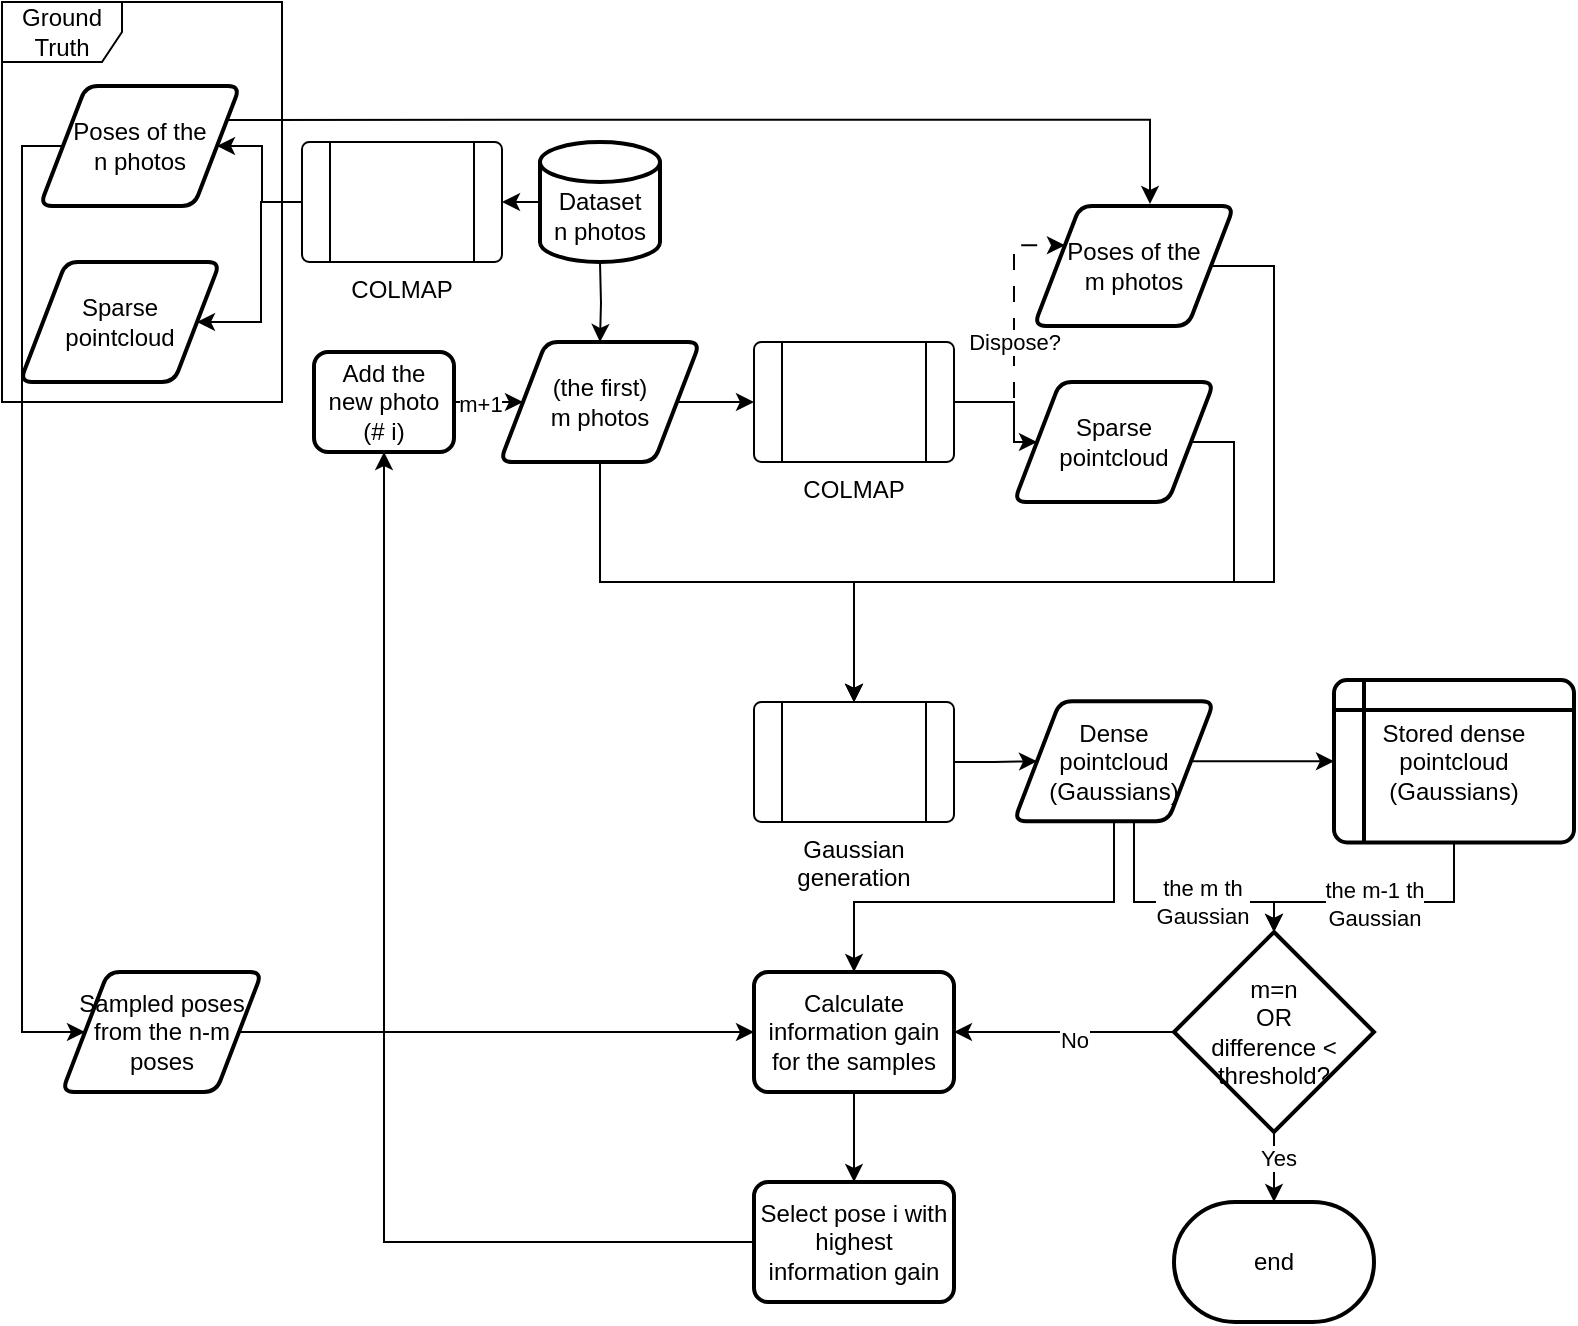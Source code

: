 <mxfile version="24.7.7">
  <diagram name="Page-1" id="gbWnPnMej0P_cx9KqhF2">
    <mxGraphModel dx="1728" dy="986" grid="1" gridSize="10" guides="1" tooltips="1" connect="1" arrows="1" fold="1" page="1" pageScale="1" pageWidth="850" pageHeight="1100" math="0" shadow="0">
      <root>
        <mxCell id="0" />
        <mxCell id="1" parent="0" />
        <mxCell id="fSwqhFim7r9Q-32ykTKr-3" style="edgeStyle=orthogonalEdgeStyle;rounded=0;orthogonalLoop=1;jettySize=auto;html=1;exitX=0.5;exitY=1;exitDx=0;exitDy=0;exitPerimeter=0;entryX=0.5;entryY=0;entryDx=0;entryDy=0;entryPerimeter=0;" parent="1" edge="1">
          <mxGeometry relative="1" as="geometry">
            <mxPoint x="319" y="240" as="sourcePoint" />
            <mxPoint x="319" y="280" as="targetPoint" />
          </mxGeometry>
        </mxCell>
        <mxCell id="fSwqhFim7r9Q-32ykTKr-31" style="edgeStyle=orthogonalEdgeStyle;rounded=0;orthogonalLoop=1;jettySize=auto;html=1;exitX=0;exitY=0.5;exitDx=0;exitDy=0;exitPerimeter=0;entryX=1;entryY=0.5;entryDx=0;entryDy=0;" parent="1" source="fSwqhFim7r9Q-32ykTKr-4" target="fSwqhFim7r9Q-32ykTKr-30" edge="1">
          <mxGeometry relative="1" as="geometry" />
        </mxCell>
        <mxCell id="fSwqhFim7r9Q-32ykTKr-4" value="&lt;br&gt;Dataset &lt;br&gt;n photos" style="strokeWidth=2;html=1;shape=mxgraph.flowchart.database;whiteSpace=wrap;" parent="1" vertex="1">
          <mxGeometry x="289" y="180" width="60" height="60" as="geometry" />
        </mxCell>
        <mxCell id="fSwqhFim7r9Q-32ykTKr-7" style="edgeStyle=orthogonalEdgeStyle;rounded=0;orthogonalLoop=1;jettySize=auto;html=1;exitX=1;exitY=0.5;exitDx=0;exitDy=0;entryX=0;entryY=0.5;entryDx=0;entryDy=0;" parent="1" source="fSwqhFim7r9Q-32ykTKr-5" target="fSwqhFim7r9Q-32ykTKr-6" edge="1">
          <mxGeometry relative="1" as="geometry" />
        </mxCell>
        <mxCell id="fSwqhFim7r9Q-32ykTKr-13" style="edgeStyle=orthogonalEdgeStyle;rounded=0;orthogonalLoop=1;jettySize=auto;html=1;exitX=0.5;exitY=1;exitDx=0;exitDy=0;" parent="1" source="fSwqhFim7r9Q-32ykTKr-5" target="fSwqhFim7r9Q-32ykTKr-12" edge="1">
          <mxGeometry relative="1" as="geometry" />
        </mxCell>
        <mxCell id="fSwqhFim7r9Q-32ykTKr-5" value="(the first)&lt;br&gt;m photos" style="shape=parallelogram;html=1;strokeWidth=2;perimeter=parallelogramPerimeter;whiteSpace=wrap;rounded=1;arcSize=12;size=0.23;" parent="1" vertex="1">
          <mxGeometry x="269" y="280" width="100" height="60" as="geometry" />
        </mxCell>
        <mxCell id="fSwqhFim7r9Q-32ykTKr-14" style="edgeStyle=orthogonalEdgeStyle;rounded=0;orthogonalLoop=1;jettySize=auto;html=1;exitX=1;exitY=0.5;exitDx=0;exitDy=0;entryX=0;entryY=0.5;entryDx=0;entryDy=0;" parent="1" source="fSwqhFim7r9Q-32ykTKr-6" target="fSwqhFim7r9Q-32ykTKr-9" edge="1">
          <mxGeometry relative="1" as="geometry">
            <Array as="points">
              <mxPoint x="526" y="310" />
              <mxPoint x="526" y="330" />
            </Array>
          </mxGeometry>
        </mxCell>
        <mxCell id="fSwqhFim7r9Q-32ykTKr-15" style="edgeStyle=orthogonalEdgeStyle;rounded=0;orthogonalLoop=1;jettySize=auto;html=1;exitX=1;exitY=0.5;exitDx=0;exitDy=0;entryX=0;entryY=0.25;entryDx=0;entryDy=0;dashed=1;dashPattern=8 8;" parent="1" source="fSwqhFim7r9Q-32ykTKr-6" target="fSwqhFim7r9Q-32ykTKr-8" edge="1">
          <mxGeometry relative="1" as="geometry">
            <Array as="points">
              <mxPoint x="526" y="310" />
              <mxPoint x="526" y="232" />
            </Array>
          </mxGeometry>
        </mxCell>
        <mxCell id="fSwqhFim7r9Q-32ykTKr-41" value="Dispose?" style="edgeLabel;html=1;align=center;verticalAlign=middle;resizable=0;points=[];" parent="fSwqhFim7r9Q-32ykTKr-15" vertex="1" connectable="0">
          <mxGeometry x="0.061" y="1" relative="1" as="geometry">
            <mxPoint x="1" y="11" as="offset" />
          </mxGeometry>
        </mxCell>
        <mxCell id="fSwqhFim7r9Q-32ykTKr-6" value="COLMAP" style="verticalLabelPosition=bottom;verticalAlign=top;html=1;shape=process;whiteSpace=wrap;rounded=1;size=0.14;arcSize=6;" parent="1" vertex="1">
          <mxGeometry x="396" y="280" width="100" height="60" as="geometry" />
        </mxCell>
        <mxCell id="fSwqhFim7r9Q-32ykTKr-17" style="edgeStyle=orthogonalEdgeStyle;rounded=0;orthogonalLoop=1;jettySize=auto;html=1;exitX=1;exitY=0.5;exitDx=0;exitDy=0;entryX=0.5;entryY=0;entryDx=0;entryDy=0;" parent="1" source="fSwqhFim7r9Q-32ykTKr-8" target="fSwqhFim7r9Q-32ykTKr-12" edge="1">
          <mxGeometry relative="1" as="geometry">
            <Array as="points">
              <mxPoint x="656" y="242" />
              <mxPoint x="656" y="400" />
              <mxPoint x="446" y="400" />
            </Array>
          </mxGeometry>
        </mxCell>
        <mxCell id="fSwqhFim7r9Q-32ykTKr-8" value="Poses of the&lt;br&gt;m photos" style="shape=parallelogram;html=1;strokeWidth=2;perimeter=parallelogramPerimeter;whiteSpace=wrap;rounded=1;arcSize=12;size=0.23;" parent="1" vertex="1">
          <mxGeometry x="536" y="212" width="100" height="60" as="geometry" />
        </mxCell>
        <mxCell id="fSwqhFim7r9Q-32ykTKr-16" style="edgeStyle=orthogonalEdgeStyle;rounded=0;orthogonalLoop=1;jettySize=auto;html=1;exitX=1;exitY=0.5;exitDx=0;exitDy=0;" parent="1" source="fSwqhFim7r9Q-32ykTKr-9" edge="1">
          <mxGeometry relative="1" as="geometry">
            <mxPoint x="446" y="460" as="targetPoint" />
            <Array as="points">
              <mxPoint x="636" y="330" />
              <mxPoint x="636" y="400" />
              <mxPoint x="446" y="400" />
            </Array>
          </mxGeometry>
        </mxCell>
        <mxCell id="fSwqhFim7r9Q-32ykTKr-9" value="Sparse&lt;br&gt;pointcloud" style="shape=parallelogram;html=1;strokeWidth=2;perimeter=parallelogramPerimeter;whiteSpace=wrap;rounded=1;arcSize=12;size=0.23;" parent="1" vertex="1">
          <mxGeometry x="526" y="300" width="100" height="60" as="geometry" />
        </mxCell>
        <mxCell id="fSwqhFim7r9Q-32ykTKr-19" style="edgeStyle=orthogonalEdgeStyle;rounded=0;orthogonalLoop=1;jettySize=auto;html=1;exitX=1;exitY=0.5;exitDx=0;exitDy=0;" parent="1" source="fSwqhFim7r9Q-32ykTKr-12" target="fSwqhFim7r9Q-32ykTKr-18" edge="1">
          <mxGeometry relative="1" as="geometry" />
        </mxCell>
        <mxCell id="fSwqhFim7r9Q-32ykTKr-12" value="Gaussian generation" style="verticalLabelPosition=bottom;verticalAlign=top;html=1;shape=process;whiteSpace=wrap;rounded=1;size=0.14;arcSize=6;" parent="1" vertex="1">
          <mxGeometry x="396" y="460" width="100" height="60" as="geometry" />
        </mxCell>
        <mxCell id="fSwqhFim7r9Q-32ykTKr-22" style="edgeStyle=orthogonalEdgeStyle;rounded=0;orthogonalLoop=1;jettySize=auto;html=1;exitX=1;exitY=0.5;exitDx=0;exitDy=0;entryX=0;entryY=0.5;entryDx=0;entryDy=0;" parent="1" source="fSwqhFim7r9Q-32ykTKr-18" target="fSwqhFim7r9Q-32ykTKr-21" edge="1">
          <mxGeometry relative="1" as="geometry" />
        </mxCell>
        <mxCell id="fSwqhFim7r9Q-32ykTKr-18" value="Dense&lt;br&gt;pointcloud&lt;br&gt;(Gaussians)" style="shape=parallelogram;html=1;strokeWidth=2;perimeter=parallelogramPerimeter;whiteSpace=wrap;rounded=1;arcSize=12;size=0.23;" parent="1" vertex="1">
          <mxGeometry x="526" y="459.63" width="100" height="60" as="geometry" />
        </mxCell>
        <mxCell id="fSwqhFim7r9Q-32ykTKr-26" style="edgeStyle=orthogonalEdgeStyle;rounded=0;orthogonalLoop=1;jettySize=auto;html=1;" parent="1" source="fSwqhFim7r9Q-32ykTKr-21" target="fSwqhFim7r9Q-32ykTKr-24" edge="1">
          <mxGeometry relative="1" as="geometry">
            <Array as="points">
              <mxPoint x="746" y="560" />
              <mxPoint x="656" y="560" />
            </Array>
          </mxGeometry>
        </mxCell>
        <mxCell id="8oOzIY1n4CZUz2Ng8I33-1" value="the m-1 th&lt;br&gt;Gaussian" style="edgeLabel;html=1;align=center;verticalAlign=middle;resizable=0;points=[];" vertex="1" connectable="0" parent="fSwqhFim7r9Q-32ykTKr-26">
          <mxGeometry x="-0.177" y="1" relative="1" as="geometry">
            <mxPoint x="-15" as="offset" />
          </mxGeometry>
        </mxCell>
        <mxCell id="fSwqhFim7r9Q-32ykTKr-21" value="Stored dense pointcloud&lt;br&gt;(Gaussians)" style="shape=internalStorage;whiteSpace=wrap;html=1;dx=15;dy=15;rounded=1;arcSize=8;strokeWidth=2;" parent="1" vertex="1">
          <mxGeometry x="686" y="449" width="120" height="81.25" as="geometry" />
        </mxCell>
        <mxCell id="fSwqhFim7r9Q-32ykTKr-47" style="edgeStyle=orthogonalEdgeStyle;rounded=0;orthogonalLoop=1;jettySize=auto;html=1;exitX=0;exitY=0.5;exitDx=0;exitDy=0;exitPerimeter=0;entryX=1;entryY=0.5;entryDx=0;entryDy=0;" parent="1" source="fSwqhFim7r9Q-32ykTKr-24" target="fSwqhFim7r9Q-32ykTKr-45" edge="1">
          <mxGeometry relative="1" as="geometry" />
        </mxCell>
        <mxCell id="fSwqhFim7r9Q-32ykTKr-48" value="No" style="edgeLabel;html=1;align=center;verticalAlign=middle;resizable=0;points=[];" parent="fSwqhFim7r9Q-32ykTKr-47" vertex="1" connectable="0">
          <mxGeometry x="-0.091" y="4" relative="1" as="geometry">
            <mxPoint as="offset" />
          </mxGeometry>
        </mxCell>
        <mxCell id="fSwqhFim7r9Q-32ykTKr-24" value="&lt;div&gt;m=n&lt;br&gt;OR&lt;br&gt;difference &amp;lt; threshold?&lt;/div&gt;" style="strokeWidth=2;html=1;shape=mxgraph.flowchart.decision;whiteSpace=wrap;" parent="1" vertex="1">
          <mxGeometry x="606" y="575" width="100" height="100" as="geometry" />
        </mxCell>
        <mxCell id="fSwqhFim7r9Q-32ykTKr-25" style="edgeStyle=orthogonalEdgeStyle;rounded=0;orthogonalLoop=1;jettySize=auto;html=1;exitX=0.5;exitY=1;exitDx=0;exitDy=0;entryX=0.5;entryY=0;entryDx=0;entryDy=0;entryPerimeter=0;" parent="1" source="fSwqhFim7r9Q-32ykTKr-18" target="fSwqhFim7r9Q-32ykTKr-24" edge="1">
          <mxGeometry relative="1" as="geometry">
            <Array as="points">
              <mxPoint x="586" y="560" />
              <mxPoint x="656" y="560" />
            </Array>
          </mxGeometry>
        </mxCell>
        <mxCell id="8oOzIY1n4CZUz2Ng8I33-2" value="&lt;div&gt;the m th&lt;br&gt;&lt;/div&gt;&lt;div&gt;Gaussian&lt;br&gt;&lt;/div&gt;" style="edgeLabel;html=1;align=center;verticalAlign=middle;resizable=0;points=[];" vertex="1" connectable="0" parent="fSwqhFim7r9Q-32ykTKr-25">
          <mxGeometry x="0.079" y="1" relative="1" as="geometry">
            <mxPoint x="11" y="1" as="offset" />
          </mxGeometry>
        </mxCell>
        <mxCell id="fSwqhFim7r9Q-32ykTKr-27" value="end" style="strokeWidth=2;html=1;shape=mxgraph.flowchart.terminator;whiteSpace=wrap;" parent="1" vertex="1">
          <mxGeometry x="606" y="710" width="100" height="60" as="geometry" />
        </mxCell>
        <mxCell id="fSwqhFim7r9Q-32ykTKr-28" style="edgeStyle=orthogonalEdgeStyle;rounded=0;orthogonalLoop=1;jettySize=auto;html=1;exitX=0.5;exitY=1;exitDx=0;exitDy=0;exitPerimeter=0;entryX=0.5;entryY=0;entryDx=0;entryDy=0;entryPerimeter=0;" parent="1" source="fSwqhFim7r9Q-32ykTKr-24" target="fSwqhFim7r9Q-32ykTKr-27" edge="1">
          <mxGeometry relative="1" as="geometry" />
        </mxCell>
        <mxCell id="fSwqhFim7r9Q-32ykTKr-29" value="Yes" style="edgeLabel;html=1;align=center;verticalAlign=middle;resizable=0;points=[];" parent="fSwqhFim7r9Q-32ykTKr-28" vertex="1" connectable="0">
          <mxGeometry x="-0.28" y="2" relative="1" as="geometry">
            <mxPoint as="offset" />
          </mxGeometry>
        </mxCell>
        <mxCell id="fSwqhFim7r9Q-32ykTKr-36" style="edgeStyle=orthogonalEdgeStyle;rounded=0;orthogonalLoop=1;jettySize=auto;html=1;exitX=0;exitY=0.5;exitDx=0;exitDy=0;entryX=1;entryY=0.5;entryDx=0;entryDy=0;" parent="1" source="fSwqhFim7r9Q-32ykTKr-30" target="fSwqhFim7r9Q-32ykTKr-33" edge="1">
          <mxGeometry relative="1" as="geometry" />
        </mxCell>
        <mxCell id="fSwqhFim7r9Q-32ykTKr-38" style="edgeStyle=orthogonalEdgeStyle;rounded=0;orthogonalLoop=1;jettySize=auto;html=1;exitX=0;exitY=0.5;exitDx=0;exitDy=0;" parent="1" source="fSwqhFim7r9Q-32ykTKr-30" target="fSwqhFim7r9Q-32ykTKr-34" edge="1">
          <mxGeometry relative="1" as="geometry" />
        </mxCell>
        <mxCell id="fSwqhFim7r9Q-32ykTKr-30" value="COLMAP" style="verticalLabelPosition=bottom;verticalAlign=top;html=1;shape=process;whiteSpace=wrap;rounded=1;size=0.14;arcSize=6;" parent="1" vertex="1">
          <mxGeometry x="170" y="180" width="100" height="60" as="geometry" />
        </mxCell>
        <mxCell id="fSwqhFim7r9Q-32ykTKr-52" style="edgeStyle=orthogonalEdgeStyle;rounded=0;orthogonalLoop=1;jettySize=auto;html=1;exitX=0;exitY=0.5;exitDx=0;exitDy=0;entryX=0;entryY=0.5;entryDx=0;entryDy=0;" parent="1" source="fSwqhFim7r9Q-32ykTKr-33" target="fSwqhFim7r9Q-32ykTKr-42" edge="1">
          <mxGeometry relative="1" as="geometry">
            <Array as="points">
              <mxPoint x="30" y="182" />
              <mxPoint x="30" y="625" />
            </Array>
          </mxGeometry>
        </mxCell>
        <mxCell id="fSwqhFim7r9Q-32ykTKr-33" value="Poses of the&lt;br&gt;n photos" style="shape=parallelogram;html=1;strokeWidth=2;perimeter=parallelogramPerimeter;whiteSpace=wrap;rounded=1;arcSize=12;size=0.23;" parent="1" vertex="1">
          <mxGeometry x="39" y="152" width="100" height="60" as="geometry" />
        </mxCell>
        <mxCell id="fSwqhFim7r9Q-32ykTKr-34" value="Sparse&lt;br&gt;pointcloud" style="shape=parallelogram;html=1;strokeWidth=2;perimeter=parallelogramPerimeter;whiteSpace=wrap;rounded=1;arcSize=12;size=0.23;" parent="1" vertex="1">
          <mxGeometry x="29" y="240" width="100" height="60" as="geometry" />
        </mxCell>
        <mxCell id="fSwqhFim7r9Q-32ykTKr-35" value="Ground Truth" style="shape=umlFrame;whiteSpace=wrap;html=1;pointerEvents=0;" parent="1" vertex="1">
          <mxGeometry x="20" y="110" width="140" height="200" as="geometry" />
        </mxCell>
        <mxCell id="fSwqhFim7r9Q-32ykTKr-40" style="edgeStyle=orthogonalEdgeStyle;rounded=0;orthogonalLoop=1;jettySize=auto;html=1;exitX=1;exitY=0.25;exitDx=0;exitDy=0;entryX=0.58;entryY=-0.017;entryDx=0;entryDy=0;entryPerimeter=0;" parent="1" source="fSwqhFim7r9Q-32ykTKr-33" target="fSwqhFim7r9Q-32ykTKr-8" edge="1">
          <mxGeometry relative="1" as="geometry" />
        </mxCell>
        <mxCell id="fSwqhFim7r9Q-32ykTKr-46" style="edgeStyle=orthogonalEdgeStyle;rounded=0;orthogonalLoop=1;jettySize=auto;html=1;exitX=1;exitY=0.5;exitDx=0;exitDy=0;entryX=0;entryY=0.5;entryDx=0;entryDy=0;" parent="1" source="fSwqhFim7r9Q-32ykTKr-42" target="fSwqhFim7r9Q-32ykTKr-45" edge="1">
          <mxGeometry relative="1" as="geometry" />
        </mxCell>
        <mxCell id="fSwqhFim7r9Q-32ykTKr-42" value="Sampled poses from the n-m poses" style="shape=parallelogram;html=1;strokeWidth=2;perimeter=parallelogramPerimeter;whiteSpace=wrap;rounded=1;arcSize=12;size=0.23;" parent="1" vertex="1">
          <mxGeometry x="50" y="595" width="100" height="60" as="geometry" />
        </mxCell>
        <mxCell id="fSwqhFim7r9Q-32ykTKr-54" style="edgeStyle=orthogonalEdgeStyle;rounded=0;orthogonalLoop=1;jettySize=auto;html=1;exitX=0.5;exitY=1;exitDx=0;exitDy=0;entryX=0.5;entryY=0;entryDx=0;entryDy=0;" parent="1" source="fSwqhFim7r9Q-32ykTKr-45" target="fSwqhFim7r9Q-32ykTKr-53" edge="1">
          <mxGeometry relative="1" as="geometry" />
        </mxCell>
        <mxCell id="fSwqhFim7r9Q-32ykTKr-45" value="Calculate information gain for the samples" style="rounded=1;whiteSpace=wrap;html=1;absoluteArcSize=1;arcSize=14;strokeWidth=2;" parent="1" vertex="1">
          <mxGeometry x="396" y="595" width="100" height="60" as="geometry" />
        </mxCell>
        <mxCell id="fSwqhFim7r9Q-32ykTKr-50" style="edgeStyle=orthogonalEdgeStyle;rounded=0;orthogonalLoop=1;jettySize=auto;html=1;exitX=0.5;exitY=1;exitDx=0;exitDy=0;entryX=0.5;entryY=0;entryDx=0;entryDy=0;" parent="1" source="fSwqhFim7r9Q-32ykTKr-18" target="fSwqhFim7r9Q-32ykTKr-45" edge="1">
          <mxGeometry relative="1" as="geometry">
            <Array as="points">
              <mxPoint x="576" y="560" />
              <mxPoint x="446" y="560" />
            </Array>
          </mxGeometry>
        </mxCell>
        <mxCell id="fSwqhFim7r9Q-32ykTKr-60" style="edgeStyle=orthogonalEdgeStyle;rounded=0;orthogonalLoop=1;jettySize=auto;html=1;exitX=0;exitY=0.5;exitDx=0;exitDy=0;entryX=0.5;entryY=1;entryDx=0;entryDy=0;" parent="1" source="fSwqhFim7r9Q-32ykTKr-53" target="fSwqhFim7r9Q-32ykTKr-57" edge="1">
          <mxGeometry relative="1" as="geometry" />
        </mxCell>
        <mxCell id="fSwqhFim7r9Q-32ykTKr-53" value="Select pose i with highest information gain" style="rounded=1;whiteSpace=wrap;html=1;absoluteArcSize=1;arcSize=14;strokeWidth=2;" parent="1" vertex="1">
          <mxGeometry x="396" y="700" width="100" height="60" as="geometry" />
        </mxCell>
        <mxCell id="fSwqhFim7r9Q-32ykTKr-63" style="edgeStyle=orthogonalEdgeStyle;rounded=0;orthogonalLoop=1;jettySize=auto;html=1;exitX=1;exitY=0.5;exitDx=0;exitDy=0;entryX=0;entryY=0.5;entryDx=0;entryDy=0;" parent="1" source="fSwqhFim7r9Q-32ykTKr-57" target="fSwqhFim7r9Q-32ykTKr-5" edge="1">
          <mxGeometry relative="1" as="geometry" />
        </mxCell>
        <mxCell id="fSwqhFim7r9Q-32ykTKr-64" value="m+1" style="edgeLabel;html=1;align=center;verticalAlign=middle;resizable=0;points=[];" parent="fSwqhFim7r9Q-32ykTKr-63" vertex="1" connectable="0">
          <mxGeometry x="-0.255" y="-1" relative="1" as="geometry">
            <mxPoint as="offset" />
          </mxGeometry>
        </mxCell>
        <mxCell id="fSwqhFim7r9Q-32ykTKr-57" value="Add the&lt;br&gt;new photo&lt;br&gt;(# i)" style="rounded=1;whiteSpace=wrap;html=1;absoluteArcSize=1;arcSize=14;strokeWidth=2;" parent="1" vertex="1">
          <mxGeometry x="176" y="285" width="70" height="50" as="geometry" />
        </mxCell>
      </root>
    </mxGraphModel>
  </diagram>
</mxfile>
